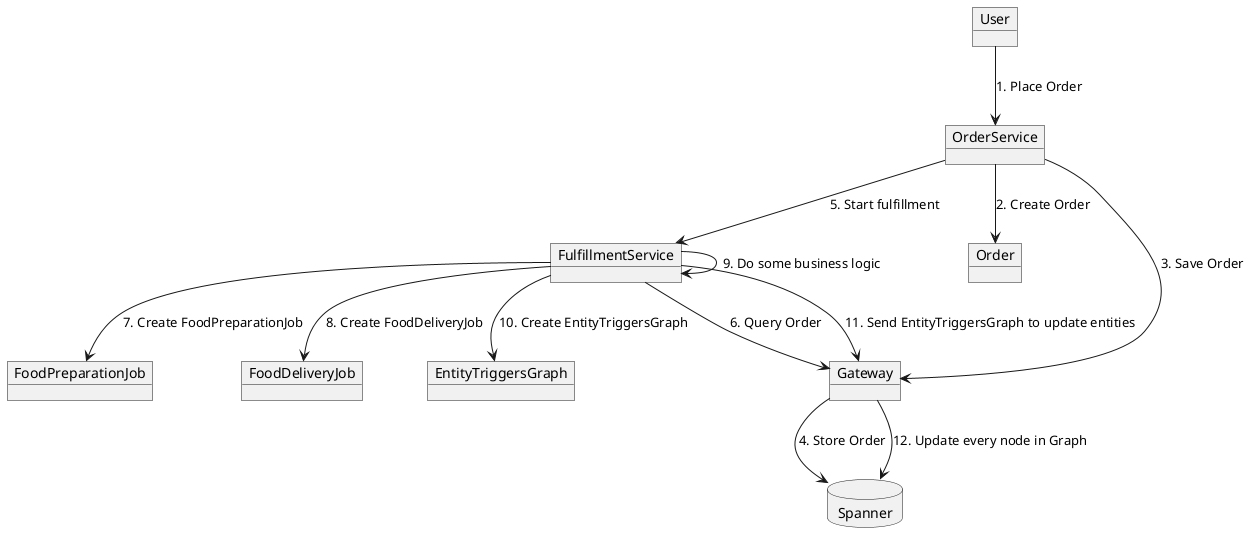 @startuml
allowmixing
object User
object OrderService
object FulfillmentService
object Order
object FoodPreparationJob
object FoodDeliveryJob
object EntityTriggersGraph
object Gateway
database Spanner

User --> OrderService : 1. Place Order
OrderService --> Order : 2. Create Order
OrderService --> Gateway : 3. Save Order
Gateway --> Spanner : 4. Store Order
OrderService --> FulfillmentService : 5. Start fulfillment
FulfillmentService --> Gateway : 6. Query Order
FulfillmentService --> FoodPreparationJob : 7. Create FoodPreparationJob
FulfillmentService --> FoodDeliveryJob : 8. Create FoodDeliveryJob
FulfillmentService --> FulfillmentService : 9. Do some business logic
FulfillmentService --> EntityTriggersGraph : 10. Create EntityTriggersGraph 
FulfillmentService --> Gateway : 11. Send EntityTriggersGraph to update entities
Gateway --> Spanner : 12. Update every node in Graph



@enduml

